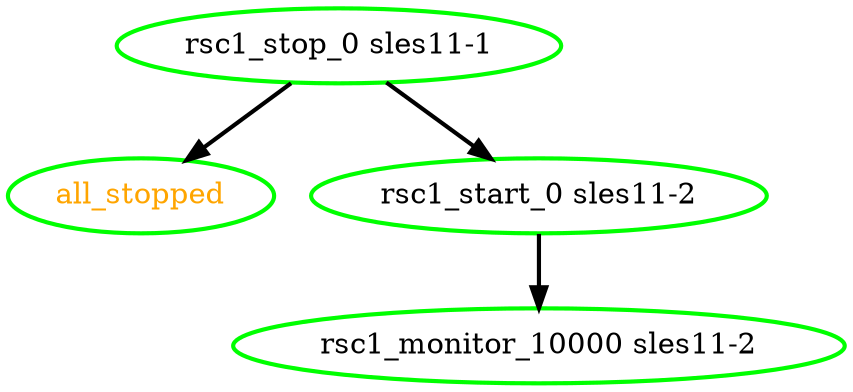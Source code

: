 digraph "g" {
"all_stopped" [ style=bold color="green" fontcolor="orange"]
"rsc1_monitor_10000 sles11-2" [ style=bold color="green" fontcolor="black"]
"rsc1_start_0 sles11-2" -> "rsc1_monitor_10000 sles11-2" [ style = bold]
"rsc1_start_0 sles11-2" [ style=bold color="green" fontcolor="black"]
"rsc1_stop_0 sles11-1" -> "all_stopped" [ style = bold]
"rsc1_stop_0 sles11-1" -> "rsc1_start_0 sles11-2" [ style = bold]
"rsc1_stop_0 sles11-1" [ style=bold color="green" fontcolor="black"]
}
